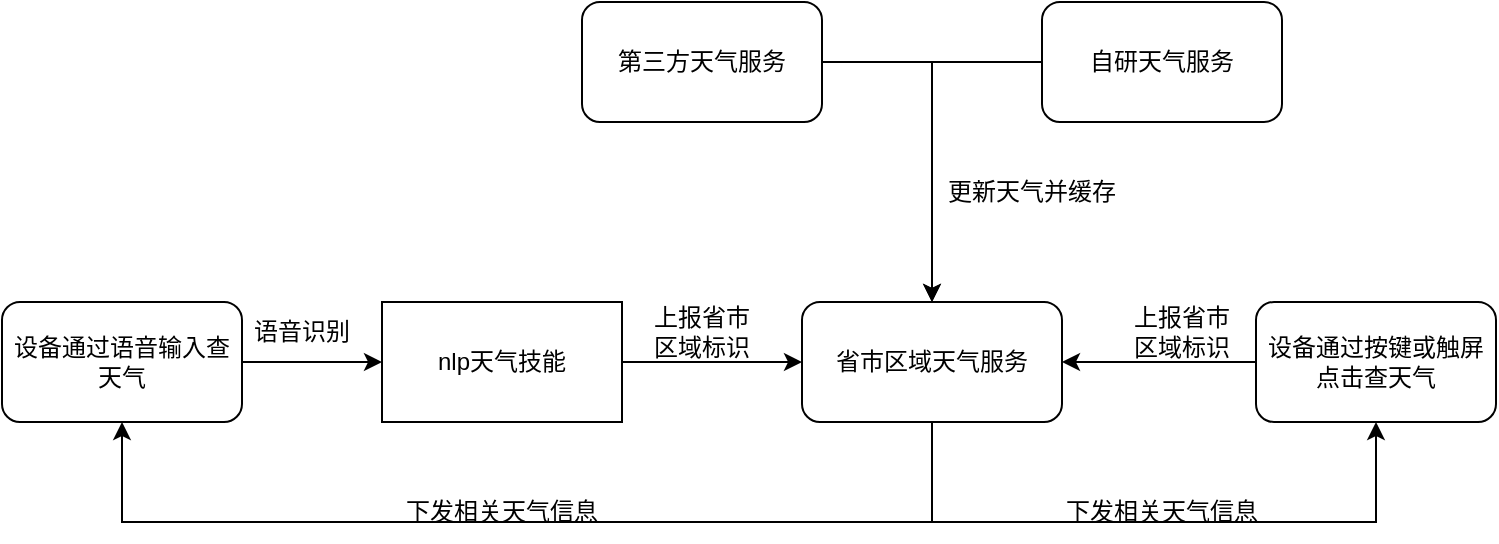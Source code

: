 <mxfile version="22.0.4" type="github">
  <diagram name="第 1 页" id="S0BM6rzJhSkhXBrJgWOM">
    <mxGraphModel dx="1034" dy="432" grid="1" gridSize="10" guides="1" tooltips="1" connect="1" arrows="1" fold="1" page="1" pageScale="1" pageWidth="827" pageHeight="1169" math="0" shadow="0">
      <root>
        <mxCell id="0" />
        <mxCell id="1" parent="0" />
        <mxCell id="yDiqrFp9JHWPbxO8xWCX-14" style="edgeStyle=orthogonalEdgeStyle;rounded=0;orthogonalLoop=1;jettySize=auto;html=1;entryX=0.5;entryY=1;entryDx=0;entryDy=0;" edge="1" parent="1" source="yDiqrFp9JHWPbxO8xWCX-1" target="yDiqrFp9JHWPbxO8xWCX-8">
          <mxGeometry relative="1" as="geometry">
            <Array as="points">
              <mxPoint x="545" y="300" />
              <mxPoint x="140" y="300" />
            </Array>
          </mxGeometry>
        </mxCell>
        <mxCell id="yDiqrFp9JHWPbxO8xWCX-19" style="edgeStyle=orthogonalEdgeStyle;rounded=0;orthogonalLoop=1;jettySize=auto;html=1;exitX=0.5;exitY=1;exitDx=0;exitDy=0;entryX=0.5;entryY=1;entryDx=0;entryDy=0;" edge="1" parent="1" source="yDiqrFp9JHWPbxO8xWCX-1" target="yDiqrFp9JHWPbxO8xWCX-16">
          <mxGeometry relative="1" as="geometry">
            <Array as="points">
              <mxPoint x="545" y="300" />
              <mxPoint x="767" y="300" />
            </Array>
          </mxGeometry>
        </mxCell>
        <mxCell id="yDiqrFp9JHWPbxO8xWCX-1" value="省市区域天气服务" style="rounded=1;whiteSpace=wrap;html=1;" vertex="1" parent="1">
          <mxGeometry x="480" y="190" width="130" height="60" as="geometry" />
        </mxCell>
        <mxCell id="yDiqrFp9JHWPbxO8xWCX-5" style="edgeStyle=orthogonalEdgeStyle;rounded=0;orthogonalLoop=1;jettySize=auto;html=1;exitX=1;exitY=0.5;exitDx=0;exitDy=0;entryX=0.5;entryY=0;entryDx=0;entryDy=0;" edge="1" parent="1" source="yDiqrFp9JHWPbxO8xWCX-2" target="yDiqrFp9JHWPbxO8xWCX-1">
          <mxGeometry relative="1" as="geometry" />
        </mxCell>
        <mxCell id="yDiqrFp9JHWPbxO8xWCX-2" value="第三方天气服务" style="rounded=1;whiteSpace=wrap;html=1;" vertex="1" parent="1">
          <mxGeometry x="370" y="40" width="120" height="60" as="geometry" />
        </mxCell>
        <mxCell id="yDiqrFp9JHWPbxO8xWCX-6" style="edgeStyle=orthogonalEdgeStyle;rounded=0;orthogonalLoop=1;jettySize=auto;html=1;exitX=0;exitY=0.5;exitDx=0;exitDy=0;entryX=0.5;entryY=0;entryDx=0;entryDy=0;" edge="1" parent="1" source="yDiqrFp9JHWPbxO8xWCX-3" target="yDiqrFp9JHWPbxO8xWCX-1">
          <mxGeometry relative="1" as="geometry" />
        </mxCell>
        <mxCell id="yDiqrFp9JHWPbxO8xWCX-3" value="自研天气服务" style="rounded=1;whiteSpace=wrap;html=1;" vertex="1" parent="1">
          <mxGeometry x="600" y="40" width="120" height="60" as="geometry" />
        </mxCell>
        <mxCell id="yDiqrFp9JHWPbxO8xWCX-7" value="更新天气并缓存" style="text;html=1;strokeColor=none;fillColor=none;align=center;verticalAlign=middle;whiteSpace=wrap;rounded=0;" vertex="1" parent="1">
          <mxGeometry x="550" y="120" width="90" height="30" as="geometry" />
        </mxCell>
        <mxCell id="yDiqrFp9JHWPbxO8xWCX-10" style="edgeStyle=orthogonalEdgeStyle;rounded=0;orthogonalLoop=1;jettySize=auto;html=1;exitX=1;exitY=0.5;exitDx=0;exitDy=0;entryX=0;entryY=0.5;entryDx=0;entryDy=0;" edge="1" parent="1" source="yDiqrFp9JHWPbxO8xWCX-8" target="yDiqrFp9JHWPbxO8xWCX-9">
          <mxGeometry relative="1" as="geometry" />
        </mxCell>
        <mxCell id="yDiqrFp9JHWPbxO8xWCX-8" value="设备通过语音输入查天气" style="rounded=1;whiteSpace=wrap;html=1;" vertex="1" parent="1">
          <mxGeometry x="80" y="190" width="120" height="60" as="geometry" />
        </mxCell>
        <mxCell id="yDiqrFp9JHWPbxO8xWCX-12" style="edgeStyle=orthogonalEdgeStyle;rounded=0;orthogonalLoop=1;jettySize=auto;html=1;exitX=1;exitY=0.5;exitDx=0;exitDy=0;entryX=0;entryY=0.5;entryDx=0;entryDy=0;" edge="1" parent="1" source="yDiqrFp9JHWPbxO8xWCX-9" target="yDiqrFp9JHWPbxO8xWCX-1">
          <mxGeometry relative="1" as="geometry" />
        </mxCell>
        <mxCell id="yDiqrFp9JHWPbxO8xWCX-9" value="nlp天气技能" style="rounded=0;whiteSpace=wrap;html=1;" vertex="1" parent="1">
          <mxGeometry x="270" y="190" width="120" height="60" as="geometry" />
        </mxCell>
        <mxCell id="yDiqrFp9JHWPbxO8xWCX-11" value="语音识别" style="text;html=1;strokeColor=none;fillColor=none;align=center;verticalAlign=middle;whiteSpace=wrap;rounded=0;" vertex="1" parent="1">
          <mxGeometry x="200" y="190" width="60" height="30" as="geometry" />
        </mxCell>
        <mxCell id="yDiqrFp9JHWPbxO8xWCX-13" value="上报省市区域标识" style="text;html=1;strokeColor=none;fillColor=none;align=center;verticalAlign=middle;whiteSpace=wrap;rounded=0;" vertex="1" parent="1">
          <mxGeometry x="400" y="190" width="60" height="30" as="geometry" />
        </mxCell>
        <mxCell id="yDiqrFp9JHWPbxO8xWCX-15" value="下发相关天气信息" style="text;html=1;strokeColor=none;fillColor=none;align=center;verticalAlign=middle;whiteSpace=wrap;rounded=0;" vertex="1" parent="1">
          <mxGeometry x="280" y="280" width="100" height="30" as="geometry" />
        </mxCell>
        <mxCell id="yDiqrFp9JHWPbxO8xWCX-17" style="edgeStyle=orthogonalEdgeStyle;rounded=0;orthogonalLoop=1;jettySize=auto;html=1;exitX=0;exitY=0.5;exitDx=0;exitDy=0;entryX=1;entryY=0.5;entryDx=0;entryDy=0;" edge="1" parent="1" source="yDiqrFp9JHWPbxO8xWCX-16" target="yDiqrFp9JHWPbxO8xWCX-1">
          <mxGeometry relative="1" as="geometry" />
        </mxCell>
        <mxCell id="yDiqrFp9JHWPbxO8xWCX-16" value="设备通过按键或触屏点击查天气" style="rounded=1;whiteSpace=wrap;html=1;" vertex="1" parent="1">
          <mxGeometry x="707" y="190" width="120" height="60" as="geometry" />
        </mxCell>
        <mxCell id="yDiqrFp9JHWPbxO8xWCX-18" value="上报省市区域标识" style="text;html=1;strokeColor=none;fillColor=none;align=center;verticalAlign=middle;whiteSpace=wrap;rounded=0;" vertex="1" parent="1">
          <mxGeometry x="640" y="190" width="60" height="30" as="geometry" />
        </mxCell>
        <mxCell id="yDiqrFp9JHWPbxO8xWCX-20" value="下发相关天气信息" style="text;html=1;strokeColor=none;fillColor=none;align=center;verticalAlign=middle;whiteSpace=wrap;rounded=0;" vertex="1" parent="1">
          <mxGeometry x="610" y="280" width="100" height="30" as="geometry" />
        </mxCell>
      </root>
    </mxGraphModel>
  </diagram>
</mxfile>
